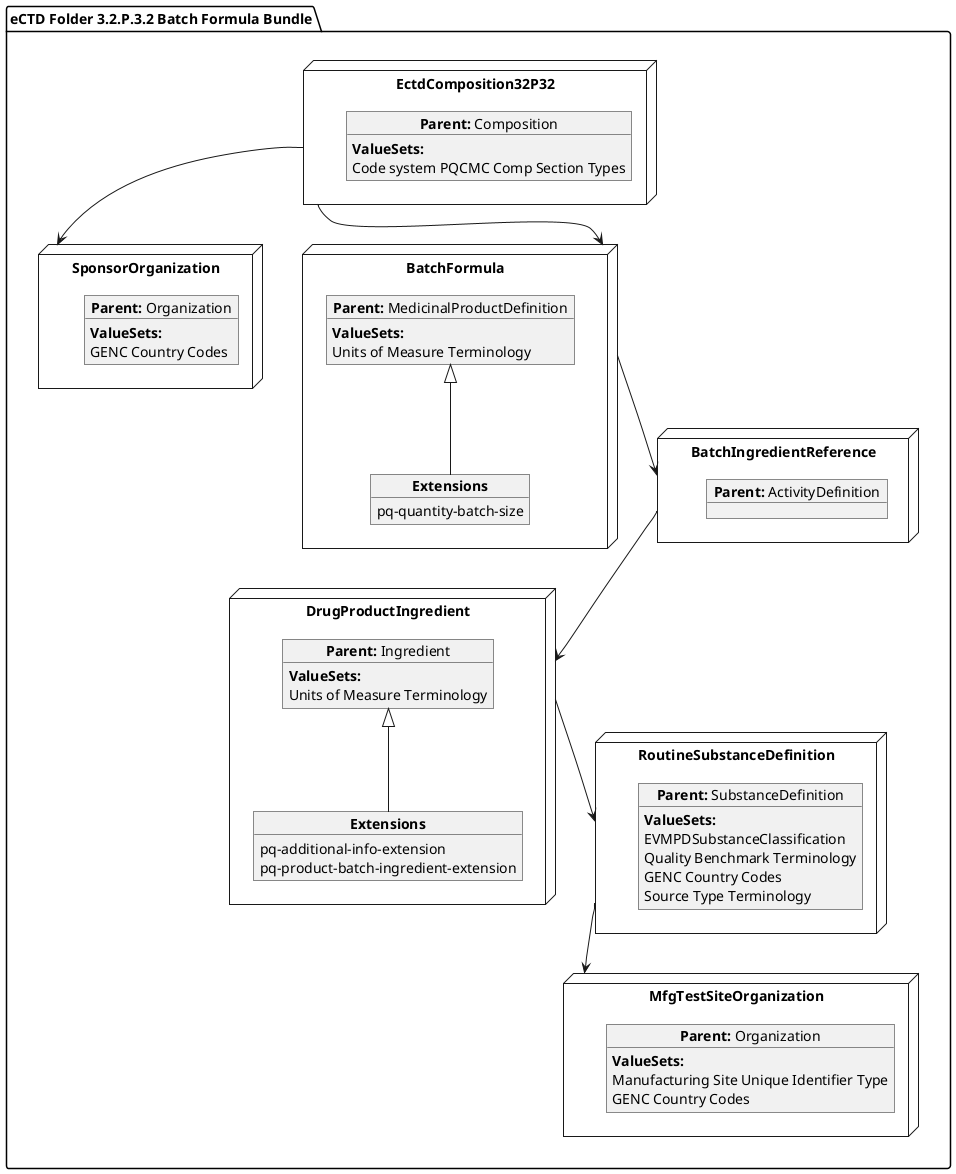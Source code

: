 @startuml
allowmixing
'Mixed model of use case and object
package "eCTD Folder 3.2.P.3.2 Batch Formula Bundle" as NODES {
 node "BatchIngredientReference" as NN { 
      object "**Parent:** ActivityDefinition" as obj3 {
       
      }     
}

node "SponsorOrganization" as NSO { 
      object "**Parent:** Organization" as objAu {
        **ValueSets:**
        GENC Country Codes
    }
}

node "DrugProductIngredient" as NNgred { 
      object "**Parent:** Ingredient" as obj10 {
        **ValueSets:**
        Units of Measure Terminology
          
      }
        object "**Extensions**" as objExs2 {
        pq-additional-info-extension
        pq-product-batch-ingredient-extension
}

 obj10 <|-- objExs2  

}
 node "EctdComposition32P32" as N1 { 
      object "**Parent:** Composition" as obj1 {
      **ValueSets:**
  Code system PQCMC Comp Section Types
    }
     
}
node "MfgTestSiteOrganization" as NMFG { 
      object "**Parent:** Organization" as objDP {
         **ValueSets:**
        Manufacturing Site Unique Identifier Type
	    GENC Country Codes
    }
}

node "RoutineSubstanceDefinition" as NNS { 
      object "**Parent:** SubstanceDefinition" as obj4 {
                **ValueSets:**
                EVMPDSubstanceClassification
                Quality Benchmark Terminology
                GENC Country Codes
                Source Type Terminology
      }  
}
node "BatchFormula" as NN2 { 
      object "**Parent:** MedicinalProductDefinition" as obj32 {
        **ValueSets:**
          Units of Measure Terminology
          
      }
  object "**Extensions**" as objExs32{
       pq-quantity-batch-size 
    }

    obj32<|-- objExs32

}


N1 --> NN2
N1 --> NSO
NN --> NNgred
NN2 --> NN
NNgred --> NNS
NNS --> NMFG
}
@enduml